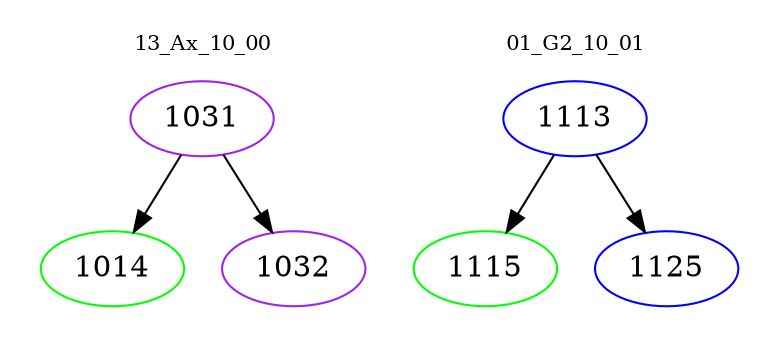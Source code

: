 digraph{
subgraph cluster_0 {
color = white
label = "13_Ax_10_00";
fontsize=10;
T0_1031 [label="1031", color="purple"]
T0_1031 -> T0_1014 [color="black"]
T0_1014 [label="1014", color="green"]
T0_1031 -> T0_1032 [color="black"]
T0_1032 [label="1032", color="purple"]
}
subgraph cluster_1 {
color = white
label = "01_G2_10_01";
fontsize=10;
T1_1113 [label="1113", color="blue"]
T1_1113 -> T1_1115 [color="black"]
T1_1115 [label="1115", color="green"]
T1_1113 -> T1_1125 [color="black"]
T1_1125 [label="1125", color="blue"]
}
}

